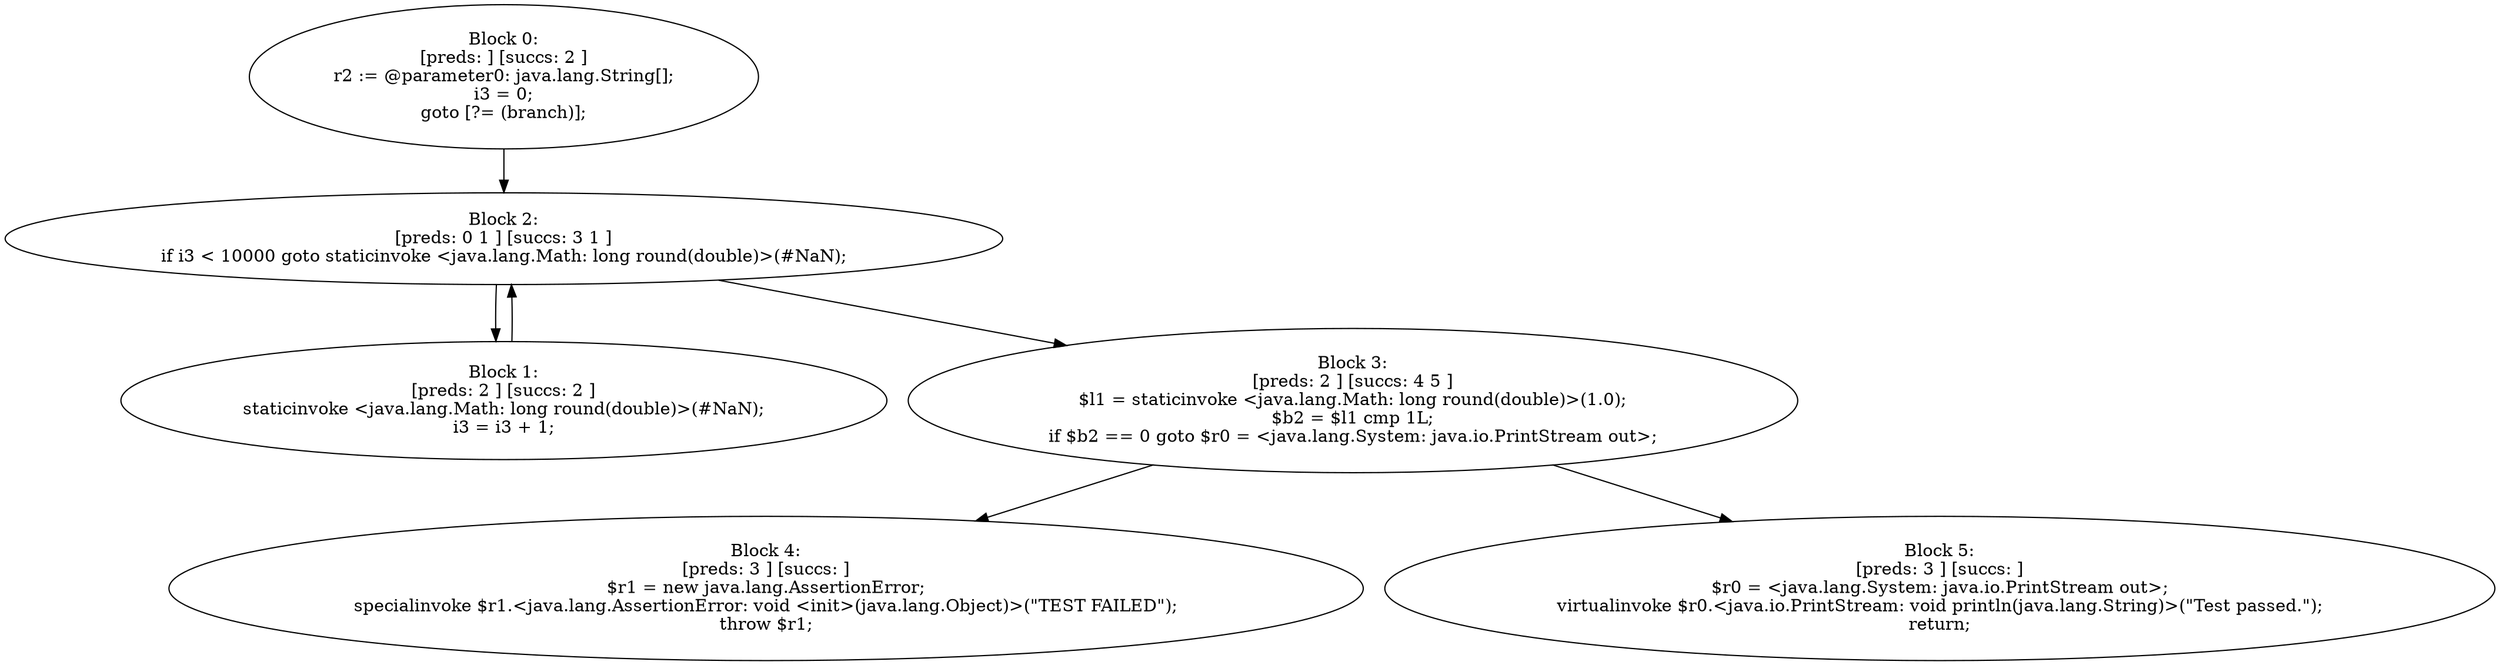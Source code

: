 digraph "unitGraph" {
    "Block 0:
[preds: ] [succs: 2 ]
r2 := @parameter0: java.lang.String[];
i3 = 0;
goto [?= (branch)];
"
    "Block 1:
[preds: 2 ] [succs: 2 ]
staticinvoke <java.lang.Math: long round(double)>(#NaN);
i3 = i3 + 1;
"
    "Block 2:
[preds: 0 1 ] [succs: 3 1 ]
if i3 < 10000 goto staticinvoke <java.lang.Math: long round(double)>(#NaN);
"
    "Block 3:
[preds: 2 ] [succs: 4 5 ]
$l1 = staticinvoke <java.lang.Math: long round(double)>(1.0);
$b2 = $l1 cmp 1L;
if $b2 == 0 goto $r0 = <java.lang.System: java.io.PrintStream out>;
"
    "Block 4:
[preds: 3 ] [succs: ]
$r1 = new java.lang.AssertionError;
specialinvoke $r1.<java.lang.AssertionError: void <init>(java.lang.Object)>(\"TEST FAILED\");
throw $r1;
"
    "Block 5:
[preds: 3 ] [succs: ]
$r0 = <java.lang.System: java.io.PrintStream out>;
virtualinvoke $r0.<java.io.PrintStream: void println(java.lang.String)>(\"Test passed.\");
return;
"
    "Block 0:
[preds: ] [succs: 2 ]
r2 := @parameter0: java.lang.String[];
i3 = 0;
goto [?= (branch)];
"->"Block 2:
[preds: 0 1 ] [succs: 3 1 ]
if i3 < 10000 goto staticinvoke <java.lang.Math: long round(double)>(#NaN);
";
    "Block 1:
[preds: 2 ] [succs: 2 ]
staticinvoke <java.lang.Math: long round(double)>(#NaN);
i3 = i3 + 1;
"->"Block 2:
[preds: 0 1 ] [succs: 3 1 ]
if i3 < 10000 goto staticinvoke <java.lang.Math: long round(double)>(#NaN);
";
    "Block 2:
[preds: 0 1 ] [succs: 3 1 ]
if i3 < 10000 goto staticinvoke <java.lang.Math: long round(double)>(#NaN);
"->"Block 3:
[preds: 2 ] [succs: 4 5 ]
$l1 = staticinvoke <java.lang.Math: long round(double)>(1.0);
$b2 = $l1 cmp 1L;
if $b2 == 0 goto $r0 = <java.lang.System: java.io.PrintStream out>;
";
    "Block 2:
[preds: 0 1 ] [succs: 3 1 ]
if i3 < 10000 goto staticinvoke <java.lang.Math: long round(double)>(#NaN);
"->"Block 1:
[preds: 2 ] [succs: 2 ]
staticinvoke <java.lang.Math: long round(double)>(#NaN);
i3 = i3 + 1;
";
    "Block 3:
[preds: 2 ] [succs: 4 5 ]
$l1 = staticinvoke <java.lang.Math: long round(double)>(1.0);
$b2 = $l1 cmp 1L;
if $b2 == 0 goto $r0 = <java.lang.System: java.io.PrintStream out>;
"->"Block 4:
[preds: 3 ] [succs: ]
$r1 = new java.lang.AssertionError;
specialinvoke $r1.<java.lang.AssertionError: void <init>(java.lang.Object)>(\"TEST FAILED\");
throw $r1;
";
    "Block 3:
[preds: 2 ] [succs: 4 5 ]
$l1 = staticinvoke <java.lang.Math: long round(double)>(1.0);
$b2 = $l1 cmp 1L;
if $b2 == 0 goto $r0 = <java.lang.System: java.io.PrintStream out>;
"->"Block 5:
[preds: 3 ] [succs: ]
$r0 = <java.lang.System: java.io.PrintStream out>;
virtualinvoke $r0.<java.io.PrintStream: void println(java.lang.String)>(\"Test passed.\");
return;
";
}
